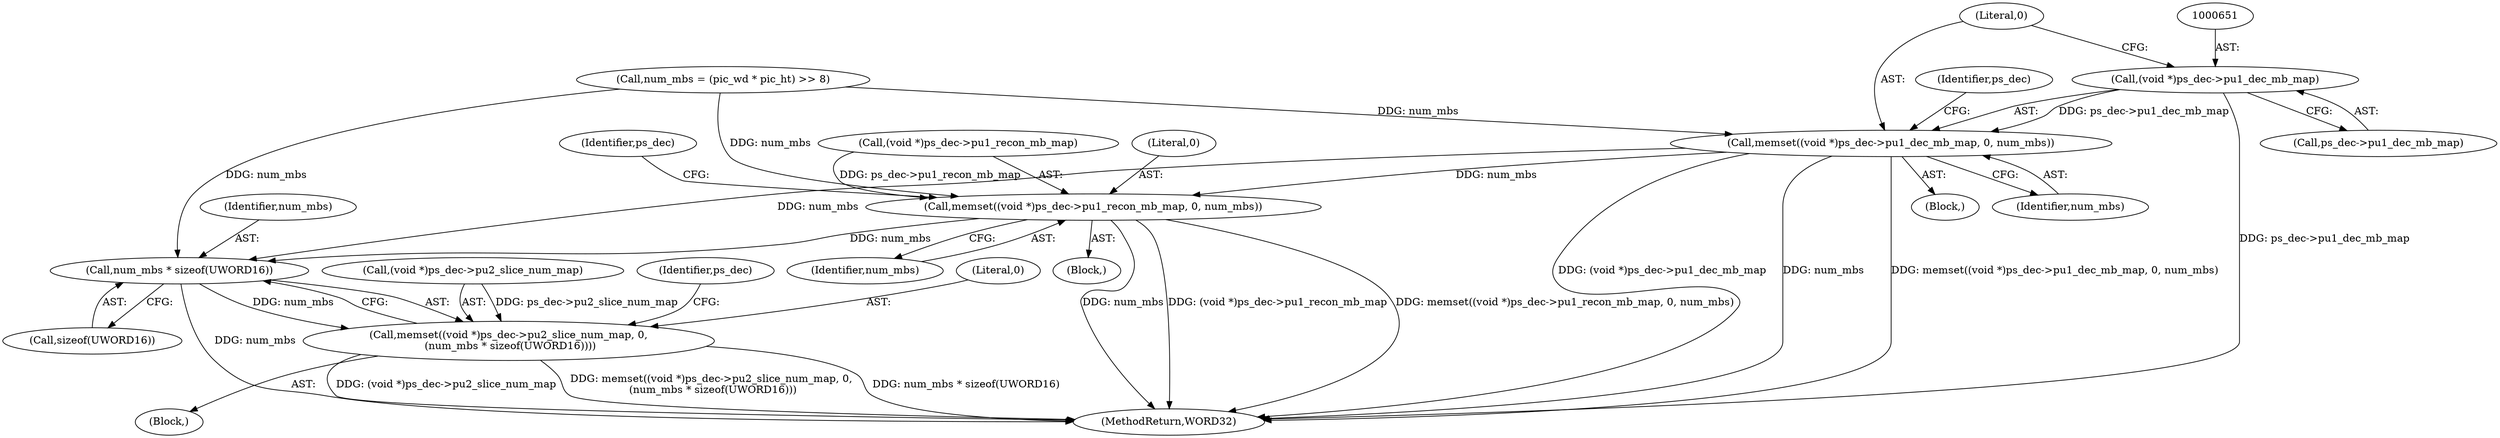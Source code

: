 digraph "0_Android_a78887bcffbc2995cf9ed72e0697acf560875e9e_3@pointer" {
"1000650" [label="(Call,(void *)ps_dec->pu1_dec_mb_map)"];
"1000649" [label="(Call,memset((void *)ps_dec->pu1_dec_mb_map, 0, num_mbs))"];
"1000662" [label="(Call,memset((void *)ps_dec->pu1_recon_mb_map, 0, num_mbs))"];
"1000682" [label="(Call,num_mbs * sizeof(UWORD16))"];
"1000675" [label="(Call,memset((void *)ps_dec->pu2_slice_num_map, 0,\n (num_mbs * sizeof(UWORD16))))"];
"1000676" [label="(Call,(void *)ps_dec->pu2_slice_num_map)"];
"1000656" [label="(Identifier,num_mbs)"];
"1002052" [label="(MethodReturn,WORD32)"];
"1000682" [label="(Call,num_mbs * sizeof(UWORD16))"];
"1000650" [label="(Call,(void *)ps_dec->pu1_dec_mb_map)"];
"1000688" [label="(Identifier,ps_dec)"];
"1000649" [label="(Call,memset((void *)ps_dec->pu1_dec_mb_map, 0, num_mbs))"];
"1000637" [label="(Call,num_mbs = (pic_wd * pic_ht) >> 8)"];
"1000672" [label="(Identifier,ps_dec)"];
"1000648" [label="(Block,)"];
"1000655" [label="(Literal,0)"];
"1000675" [label="(Call,memset((void *)ps_dec->pu2_slice_num_map, 0,\n (num_mbs * sizeof(UWORD16))))"];
"1000681" [label="(Literal,0)"];
"1000669" [label="(Identifier,num_mbs)"];
"1000663" [label="(Call,(void *)ps_dec->pu1_recon_mb_map)"];
"1000684" [label="(Call,sizeof(UWORD16))"];
"1000652" [label="(Call,ps_dec->pu1_dec_mb_map)"];
"1000683" [label="(Identifier,num_mbs)"];
"1000659" [label="(Identifier,ps_dec)"];
"1000668" [label="(Literal,0)"];
"1000661" [label="(Block,)"];
"1000674" [label="(Block,)"];
"1000662" [label="(Call,memset((void *)ps_dec->pu1_recon_mb_map, 0, num_mbs))"];
"1000650" -> "1000649"  [label="AST: "];
"1000650" -> "1000652"  [label="CFG: "];
"1000651" -> "1000650"  [label="AST: "];
"1000652" -> "1000650"  [label="AST: "];
"1000655" -> "1000650"  [label="CFG: "];
"1000650" -> "1002052"  [label="DDG: ps_dec->pu1_dec_mb_map"];
"1000650" -> "1000649"  [label="DDG: ps_dec->pu1_dec_mb_map"];
"1000649" -> "1000648"  [label="AST: "];
"1000649" -> "1000656"  [label="CFG: "];
"1000655" -> "1000649"  [label="AST: "];
"1000656" -> "1000649"  [label="AST: "];
"1000659" -> "1000649"  [label="CFG: "];
"1000649" -> "1002052"  [label="DDG: (void *)ps_dec->pu1_dec_mb_map"];
"1000649" -> "1002052"  [label="DDG: num_mbs"];
"1000649" -> "1002052"  [label="DDG: memset((void *)ps_dec->pu1_dec_mb_map, 0, num_mbs)"];
"1000637" -> "1000649"  [label="DDG: num_mbs"];
"1000649" -> "1000662"  [label="DDG: num_mbs"];
"1000649" -> "1000682"  [label="DDG: num_mbs"];
"1000662" -> "1000661"  [label="AST: "];
"1000662" -> "1000669"  [label="CFG: "];
"1000663" -> "1000662"  [label="AST: "];
"1000668" -> "1000662"  [label="AST: "];
"1000669" -> "1000662"  [label="AST: "];
"1000672" -> "1000662"  [label="CFG: "];
"1000662" -> "1002052"  [label="DDG: (void *)ps_dec->pu1_recon_mb_map"];
"1000662" -> "1002052"  [label="DDG: memset((void *)ps_dec->pu1_recon_mb_map, 0, num_mbs)"];
"1000662" -> "1002052"  [label="DDG: num_mbs"];
"1000663" -> "1000662"  [label="DDG: ps_dec->pu1_recon_mb_map"];
"1000637" -> "1000662"  [label="DDG: num_mbs"];
"1000662" -> "1000682"  [label="DDG: num_mbs"];
"1000682" -> "1000675"  [label="AST: "];
"1000682" -> "1000684"  [label="CFG: "];
"1000683" -> "1000682"  [label="AST: "];
"1000684" -> "1000682"  [label="AST: "];
"1000675" -> "1000682"  [label="CFG: "];
"1000682" -> "1002052"  [label="DDG: num_mbs"];
"1000682" -> "1000675"  [label="DDG: num_mbs"];
"1000637" -> "1000682"  [label="DDG: num_mbs"];
"1000675" -> "1000674"  [label="AST: "];
"1000676" -> "1000675"  [label="AST: "];
"1000681" -> "1000675"  [label="AST: "];
"1000688" -> "1000675"  [label="CFG: "];
"1000675" -> "1002052"  [label="DDG: num_mbs * sizeof(UWORD16)"];
"1000675" -> "1002052"  [label="DDG: (void *)ps_dec->pu2_slice_num_map"];
"1000675" -> "1002052"  [label="DDG: memset((void *)ps_dec->pu2_slice_num_map, 0,\n (num_mbs * sizeof(UWORD16)))"];
"1000676" -> "1000675"  [label="DDG: ps_dec->pu2_slice_num_map"];
}

